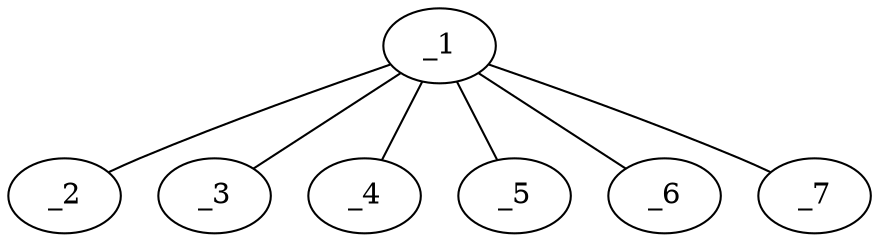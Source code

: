 graph molid290523 {
	_1	 [charge=0,
		chem=35,
		symbol="Ru ",
		x="2.866",
		y=0];
	_2	 [charge=0,
		chem=7,
		symbol="Cl ",
		x="3.7321",
		y="0.5"];
	_1 -- _2	 [valence=1];
	_3	 [charge=0,
		chem=7,
		symbol="Cl ",
		x=2,
		y="-0.5"];
	_1 -- _3	 [valence=1];
	_4	 [charge=0,
		chem=7,
		symbol="Cl ",
		x="3.7321",
		y="-0.5"];
	_1 -- _4	 [valence=1];
	_5	 [charge=0,
		chem=4,
		symbol="N  ",
		x="2.866",
		y=1];
	_1 -- _5	 [valence=1];
	_6	 [charge=0,
		chem=4,
		symbol="N  ",
		x="2.866",
		y="-1"];
	_1 -- _6	 [valence=1];
	_7	 [charge=0,
		chem=4,
		symbol="N  ",
		x=2,
		y="0.5"];
	_1 -- _7	 [valence=1];
}

